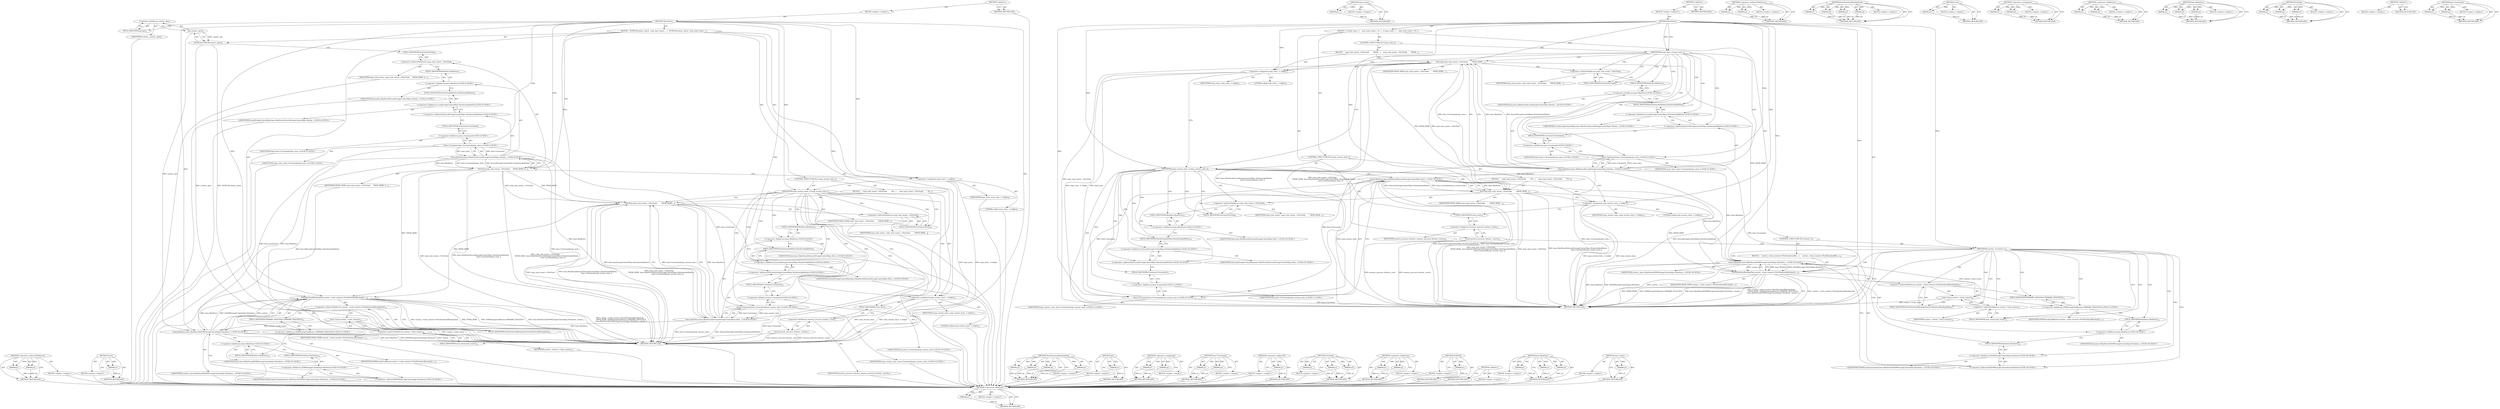 digraph "base.Unretained" {
vulnerable_122 [label=<(METHOD,&lt;operator&gt;.indirectFieldAccess)>];
vulnerable_123 [label=<(PARAM,p1)>];
vulnerable_124 [label=<(PARAM,p2)>];
vulnerable_125 [label=<(BLOCK,&lt;empty&gt;,&lt;empty&gt;)>];
vulnerable_126 [label=<(METHOD_RETURN,ANY)>];
vulnerable_147 [label=<(METHOD,reset)>];
vulnerable_148 [label=<(PARAM,p1)>];
vulnerable_149 [label=<(BLOCK,&lt;empty&gt;,&lt;empty&gt;)>];
vulnerable_150 [label=<(METHOD_RETURN,ANY)>];
vulnerable_6 [label=<(METHOD,&lt;global&gt;)<SUB>1</SUB>>];
vulnerable_7 [label=<(BLOCK,&lt;empty&gt;,&lt;empty&gt;)<SUB>1</SUB>>];
vulnerable_8 [label=<(METHOD,Shutdown)<SUB>1</SUB>>];
vulnerable_9 [label=<(BLOCK,{
  DCHECK(context_.get());
  mojo_task_runner_...,{
  DCHECK(context_.get());
  mojo_task_runner_...)<SUB>1</SUB>>];
vulnerable_10 [label=<(DCHECK,DCHECK(context_.get()))<SUB>2</SUB>>];
vulnerable_11 [label=<(get,context_.get())<SUB>2</SUB>>];
vulnerable_12 [label=<(&lt;operator&gt;.fieldAccess,context_.get)<SUB>2</SUB>>];
vulnerable_13 [label=<(IDENTIFIER,context_,context_.get())<SUB>2</SUB>>];
vulnerable_14 [label=<(FIELD_IDENTIFIER,get,get)<SUB>2</SUB>>];
vulnerable_15 [label=<(PostTask,mojo_task_runner_-&gt;PostTask(
      FROM_HERE, b...)<SUB>3</SUB>>];
vulnerable_16 [label=<(&lt;operator&gt;.indirectFieldAccess,mojo_task_runner_-&gt;PostTask)<SUB>3</SUB>>];
vulnerable_17 [label=<(IDENTIFIER,mojo_task_runner_,mojo_task_runner_-&gt;PostTask(
      FROM_HERE, b...)<SUB>3</SUB>>];
vulnerable_18 [label=<(FIELD_IDENTIFIER,PostTask,PostTask)<SUB>3</SUB>>];
vulnerable_19 [label=<(IDENTIFIER,FROM_HERE,mojo_task_runner_-&gt;PostTask(
      FROM_HERE, b...)<SUB>4</SUB>>];
vulnerable_20 [label="<(base.BindOnce,base::BindOnce(&amp;LocalStorageContextMojo::Shutdo...)<SUB>4</SUB>>"];
vulnerable_21 [label="<(&lt;operator&gt;.fieldAccess,base::BindOnce)<SUB>4</SUB>>"];
vulnerable_22 [label="<(IDENTIFIER,base,base::BindOnce(&amp;LocalStorageContextMojo::Shutdo...)<SUB>4</SUB>>"];
vulnerable_23 [label=<(FIELD_IDENTIFIER,BindOnce,BindOnce)<SUB>4</SUB>>];
vulnerable_24 [label="<(&lt;operator&gt;.addressOf,&amp;LocalStorageContextMojo::ShutdownAndDelete)<SUB>4</SUB>>"];
vulnerable_25 [label="<(&lt;operator&gt;.fieldAccess,LocalStorageContextMojo::ShutdownAndDelete)<SUB>4</SUB>>"];
vulnerable_26 [label="<(IDENTIFIER,LocalStorageContextMojo,base::BindOnce(&amp;LocalStorageContextMojo::Shutdo...)<SUB>4</SUB>>"];
vulnerable_27 [label=<(FIELD_IDENTIFIER,ShutdownAndDelete,ShutdownAndDelete)<SUB>4</SUB>>];
vulnerable_28 [label="<(base.Unretained,base::Unretained(mojo_state_))<SUB>5</SUB>>"];
vulnerable_29 [label="<(&lt;operator&gt;.fieldAccess,base::Unretained)<SUB>5</SUB>>"];
vulnerable_30 [label="<(IDENTIFIER,base,base::Unretained(mojo_state_))<SUB>5</SUB>>"];
vulnerable_31 [label=<(FIELD_IDENTIFIER,Unretained,Unretained)<SUB>5</SUB>>];
vulnerable_32 [label="<(IDENTIFIER,mojo_state_,base::Unretained(mojo_state_))<SUB>5</SUB>>"];
vulnerable_33 [label=<(&lt;operator&gt;.assignment,mojo_state_ = nullptr)<SUB>6</SUB>>];
vulnerable_34 [label=<(IDENTIFIER,mojo_state_,mojo_state_ = nullptr)<SUB>6</SUB>>];
vulnerable_35 [label=<(LITERAL,nullptr,mojo_state_ = nullptr)<SUB>6</SUB>>];
vulnerable_36 [label=<(CONTROL_STRUCTURE,IF,if (mojo_session_state_))<SUB>7</SUB>>];
vulnerable_37 [label=<(IDENTIFIER,mojo_session_state_,if (mojo_session_state_))<SUB>7</SUB>>];
vulnerable_38 [label=<(BLOCK,{
     mojo_task_runner_-&gt;PostTask(
         FR...,{
     mojo_task_runner_-&gt;PostTask(
         FR...)<SUB>7</SUB>>];
vulnerable_39 [label=<(PostTask,mojo_task_runner_-&gt;PostTask(
         FROM_HERE...)<SUB>8</SUB>>];
vulnerable_40 [label=<(&lt;operator&gt;.indirectFieldAccess,mojo_task_runner_-&gt;PostTask)<SUB>8</SUB>>];
vulnerable_41 [label=<(IDENTIFIER,mojo_task_runner_,mojo_task_runner_-&gt;PostTask(
         FROM_HERE...)<SUB>8</SUB>>];
vulnerable_42 [label=<(FIELD_IDENTIFIER,PostTask,PostTask)<SUB>8</SUB>>];
vulnerable_43 [label=<(IDENTIFIER,FROM_HERE,mojo_task_runner_-&gt;PostTask(
         FROM_HERE...)<SUB>9</SUB>>];
vulnerable_44 [label="<(base.BindOnce,base::BindOnce(&amp;SessionStorageContextMojo::Shut...)<SUB>9</SUB>>"];
vulnerable_45 [label="<(&lt;operator&gt;.fieldAccess,base::BindOnce)<SUB>9</SUB>>"];
vulnerable_46 [label="<(IDENTIFIER,base,base::BindOnce(&amp;SessionStorageContextMojo::Shut...)<SUB>9</SUB>>"];
vulnerable_47 [label=<(FIELD_IDENTIFIER,BindOnce,BindOnce)<SUB>9</SUB>>];
vulnerable_48 [label="<(&lt;operator&gt;.addressOf,&amp;SessionStorageContextMojo::ShutdownAndDelete)<SUB>9</SUB>>"];
vulnerable_49 [label="<(&lt;operator&gt;.fieldAccess,SessionStorageContextMojo::ShutdownAndDelete)<SUB>9</SUB>>"];
vulnerable_50 [label="<(IDENTIFIER,SessionStorageContextMojo,base::BindOnce(&amp;SessionStorageContextMojo::Shut...)<SUB>9</SUB>>"];
vulnerable_51 [label=<(FIELD_IDENTIFIER,ShutdownAndDelete,ShutdownAndDelete)<SUB>9</SUB>>];
vulnerable_52 [label="<(base.Unretained,base::Unretained(mojo_session_state_))<SUB>10</SUB>>"];
vulnerable_53 [label="<(&lt;operator&gt;.fieldAccess,base::Unretained)<SUB>10</SUB>>"];
vulnerable_54 [label="<(IDENTIFIER,base,base::Unretained(mojo_session_state_))<SUB>10</SUB>>"];
vulnerable_55 [label=<(FIELD_IDENTIFIER,Unretained,Unretained)<SUB>10</SUB>>];
vulnerable_56 [label="<(IDENTIFIER,mojo_session_state_,base::Unretained(mojo_session_state_))<SUB>10</SUB>>"];
vulnerable_57 [label=<(&lt;operator&gt;.assignment,mojo_session_state_ = nullptr)<SUB>11</SUB>>];
vulnerable_58 [label=<(IDENTIFIER,mojo_session_state_,mojo_session_state_ = nullptr)<SUB>11</SUB>>];
vulnerable_59 [label=<(LITERAL,nullptr,mojo_session_state_ = nullptr)<SUB>11</SUB>>];
vulnerable_60 [label=<(reset,memory_pressure_listener_.reset())<SUB>13</SUB>>];
vulnerable_61 [label=<(&lt;operator&gt;.fieldAccess,memory_pressure_listener_.reset)<SUB>13</SUB>>];
vulnerable_62 [label=<(IDENTIFIER,memory_pressure_listener_,memory_pressure_listener_.reset())<SUB>13</SUB>>];
vulnerable_63 [label=<(FIELD_IDENTIFIER,reset,reset)<SUB>13</SUB>>];
vulnerable_64 [label=<(PostShutdownBlockingTask,context_-&gt;task_runner()-&gt;PostShutdownBlockingTa...)<SUB>14</SUB>>];
vulnerable_65 [label=<(&lt;operator&gt;.indirectFieldAccess,context_-&gt;task_runner()-&gt;PostShutdownBlockingTask)<SUB>14</SUB>>];
vulnerable_66 [label=<(task_runner,context_-&gt;task_runner())<SUB>14</SUB>>];
vulnerable_67 [label=<(&lt;operator&gt;.indirectFieldAccess,context_-&gt;task_runner)<SUB>14</SUB>>];
vulnerable_68 [label=<(IDENTIFIER,context_,context_-&gt;task_runner())<SUB>14</SUB>>];
vulnerable_69 [label=<(FIELD_IDENTIFIER,task_runner,task_runner)<SUB>14</SUB>>];
vulnerable_70 [label=<(FIELD_IDENTIFIER,PostShutdownBlockingTask,PostShutdownBlockingTask)<SUB>14</SUB>>];
vulnerable_71 [label=<(IDENTIFIER,FROM_HERE,context_-&gt;task_runner()-&gt;PostShutdownBlockingTa...)<SUB>15</SUB>>];
vulnerable_72 [label="<(&lt;operator&gt;.fieldAccess,DOMStorageTaskRunner::PRIMARY_SEQUENCE)<SUB>15</SUB>>"];
vulnerable_73 [label=<(IDENTIFIER,DOMStorageTaskRunner,context_-&gt;task_runner()-&gt;PostShutdownBlockingTa...)<SUB>15</SUB>>];
vulnerable_74 [label=<(FIELD_IDENTIFIER,PRIMARY_SEQUENCE,PRIMARY_SEQUENCE)<SUB>15</SUB>>];
vulnerable_75 [label="<(base.BindOnce,base::BindOnce(&amp;DOMStorageContextImpl::Shutdown...)<SUB>16</SUB>>"];
vulnerable_76 [label="<(&lt;operator&gt;.fieldAccess,base::BindOnce)<SUB>16</SUB>>"];
vulnerable_77 [label="<(IDENTIFIER,base,base::BindOnce(&amp;DOMStorageContextImpl::Shutdown...)<SUB>16</SUB>>"];
vulnerable_78 [label=<(FIELD_IDENTIFIER,BindOnce,BindOnce)<SUB>16</SUB>>];
vulnerable_79 [label="<(&lt;operator&gt;.addressOf,&amp;DOMStorageContextImpl::Shutdown)<SUB>16</SUB>>"];
vulnerable_80 [label="<(&lt;operator&gt;.fieldAccess,DOMStorageContextImpl::Shutdown)<SUB>16</SUB>>"];
vulnerable_81 [label="<(IDENTIFIER,DOMStorageContextImpl,base::BindOnce(&amp;DOMStorageContextImpl::Shutdown...)<SUB>16</SUB>>"];
vulnerable_82 [label=<(FIELD_IDENTIFIER,Shutdown,Shutdown)<SUB>16</SUB>>];
vulnerable_83 [label="<(IDENTIFIER,context_,base::BindOnce(&amp;DOMStorageContextImpl::Shutdown...)<SUB>16</SUB>>"];
vulnerable_84 [label=<(METHOD_RETURN,void)<SUB>1</SUB>>];
vulnerable_86 [label=<(METHOD_RETURN,ANY)<SUB>1</SUB>>];
vulnerable_151 [label=<(METHOD,PostShutdownBlockingTask)>];
vulnerable_152 [label=<(PARAM,p1)>];
vulnerable_153 [label=<(PARAM,p2)>];
vulnerable_154 [label=<(PARAM,p3)>];
vulnerable_155 [label=<(PARAM,p4)>];
vulnerable_156 [label=<(BLOCK,&lt;empty&gt;,&lt;empty&gt;)>];
vulnerable_157 [label=<(METHOD_RETURN,ANY)>];
vulnerable_107 [label=<(METHOD,get)>];
vulnerable_108 [label=<(PARAM,p1)>];
vulnerable_109 [label=<(BLOCK,&lt;empty&gt;,&lt;empty&gt;)>];
vulnerable_110 [label=<(METHOD_RETURN,ANY)>];
vulnerable_142 [label=<(METHOD,&lt;operator&gt;.assignment)>];
vulnerable_143 [label=<(PARAM,p1)>];
vulnerable_144 [label=<(PARAM,p2)>];
vulnerable_145 [label=<(BLOCK,&lt;empty&gt;,&lt;empty&gt;)>];
vulnerable_146 [label=<(METHOD_RETURN,ANY)>];
vulnerable_137 [label=<(METHOD,base.Unretained)>];
vulnerable_138 [label=<(PARAM,p1)>];
vulnerable_139 [label=<(PARAM,p2)>];
vulnerable_140 [label=<(BLOCK,&lt;empty&gt;,&lt;empty&gt;)>];
vulnerable_141 [label=<(METHOD_RETURN,ANY)>];
vulnerable_133 [label=<(METHOD,&lt;operator&gt;.addressOf)>];
vulnerable_134 [label=<(PARAM,p1)>];
vulnerable_135 [label=<(BLOCK,&lt;empty&gt;,&lt;empty&gt;)>];
vulnerable_136 [label=<(METHOD_RETURN,ANY)>];
vulnerable_116 [label=<(METHOD,PostTask)>];
vulnerable_117 [label=<(PARAM,p1)>];
vulnerable_118 [label=<(PARAM,p2)>];
vulnerable_119 [label=<(PARAM,p3)>];
vulnerable_120 [label=<(BLOCK,&lt;empty&gt;,&lt;empty&gt;)>];
vulnerable_121 [label=<(METHOD_RETURN,ANY)>];
vulnerable_111 [label=<(METHOD,&lt;operator&gt;.fieldAccess)>];
vulnerable_112 [label=<(PARAM,p1)>];
vulnerable_113 [label=<(PARAM,p2)>];
vulnerable_114 [label=<(BLOCK,&lt;empty&gt;,&lt;empty&gt;)>];
vulnerable_115 [label=<(METHOD_RETURN,ANY)>];
vulnerable_103 [label=<(METHOD,DCHECK)>];
vulnerable_104 [label=<(PARAM,p1)>];
vulnerable_105 [label=<(BLOCK,&lt;empty&gt;,&lt;empty&gt;)>];
vulnerable_106 [label=<(METHOD_RETURN,ANY)>];
vulnerable_97 [label=<(METHOD,&lt;global&gt;)<SUB>1</SUB>>];
vulnerable_98 [label=<(BLOCK,&lt;empty&gt;,&lt;empty&gt;)>];
vulnerable_99 [label=<(METHOD_RETURN,ANY)>];
vulnerable_127 [label=<(METHOD,base.BindOnce)>];
vulnerable_128 [label=<(PARAM,p1)>];
vulnerable_129 [label=<(PARAM,p2)>];
vulnerable_130 [label=<(PARAM,p3)>];
vulnerable_131 [label=<(BLOCK,&lt;empty&gt;,&lt;empty&gt;)>];
vulnerable_132 [label=<(METHOD_RETURN,ANY)>];
vulnerable_158 [label=<(METHOD,task_runner)>];
vulnerable_159 [label=<(PARAM,p1)>];
vulnerable_160 [label=<(BLOCK,&lt;empty&gt;,&lt;empty&gt;)>];
vulnerable_161 [label=<(METHOD_RETURN,ANY)>];
fixed_126 [label=<(METHOD,&lt;operator&gt;.addressOf)>];
fixed_127 [label=<(PARAM,p1)>];
fixed_128 [label=<(BLOCK,&lt;empty&gt;,&lt;empty&gt;)>];
fixed_129 [label=<(METHOD_RETURN,ANY)>];
fixed_151 [label=<(METHOD,task_runner)>];
fixed_152 [label=<(PARAM,p1)>];
fixed_153 [label=<(BLOCK,&lt;empty&gt;,&lt;empty&gt;)>];
fixed_154 [label=<(METHOD_RETURN,ANY)>];
fixed_6 [label=<(METHOD,&lt;global&gt;)<SUB>1</SUB>>];
fixed_7 [label=<(BLOCK,&lt;empty&gt;,&lt;empty&gt;)<SUB>1</SUB>>];
fixed_8 [label=<(METHOD,Shutdown)<SUB>1</SUB>>];
fixed_9 [label=<(BLOCK,{
  if (mojo_state_) {
    mojo_task_runner_-&gt;P...,{
  if (mojo_state_) {
    mojo_task_runner_-&gt;P...)<SUB>1</SUB>>];
fixed_10 [label=<(CONTROL_STRUCTURE,IF,if (mojo_state_))<SUB>2</SUB>>];
fixed_11 [label=<(IDENTIFIER,mojo_state_,if (mojo_state_))<SUB>2</SUB>>];
fixed_12 [label=<(BLOCK,{
    mojo_task_runner_-&gt;PostTask(
        FROM...,{
    mojo_task_runner_-&gt;PostTask(
        FROM...)<SUB>2</SUB>>];
fixed_13 [label=<(PostTask,mojo_task_runner_-&gt;PostTask(
        FROM_HERE,...)<SUB>3</SUB>>];
fixed_14 [label=<(&lt;operator&gt;.indirectFieldAccess,mojo_task_runner_-&gt;PostTask)<SUB>3</SUB>>];
fixed_15 [label=<(IDENTIFIER,mojo_task_runner_,mojo_task_runner_-&gt;PostTask(
        FROM_HERE,...)<SUB>3</SUB>>];
fixed_16 [label=<(FIELD_IDENTIFIER,PostTask,PostTask)<SUB>3</SUB>>];
fixed_17 [label=<(IDENTIFIER,FROM_HERE,mojo_task_runner_-&gt;PostTask(
        FROM_HERE,...)<SUB>4</SUB>>];
fixed_18 [label="<(base.BindOnce,base::BindOnce(&amp;LocalStorageContextMojo::Shutdo...)<SUB>4</SUB>>"];
fixed_19 [label="<(&lt;operator&gt;.fieldAccess,base::BindOnce)<SUB>4</SUB>>"];
fixed_20 [label="<(IDENTIFIER,base,base::BindOnce(&amp;LocalStorageContextMojo::Shutdo...)<SUB>4</SUB>>"];
fixed_21 [label=<(FIELD_IDENTIFIER,BindOnce,BindOnce)<SUB>4</SUB>>];
fixed_22 [label="<(&lt;operator&gt;.addressOf,&amp;LocalStorageContextMojo::ShutdownAndDelete)<SUB>4</SUB>>"];
fixed_23 [label="<(&lt;operator&gt;.fieldAccess,LocalStorageContextMojo::ShutdownAndDelete)<SUB>4</SUB>>"];
fixed_24 [label="<(IDENTIFIER,LocalStorageContextMojo,base::BindOnce(&amp;LocalStorageContextMojo::Shutdo...)<SUB>4</SUB>>"];
fixed_25 [label=<(FIELD_IDENTIFIER,ShutdownAndDelete,ShutdownAndDelete)<SUB>4</SUB>>];
fixed_26 [label="<(base.Unretained,base::Unretained(mojo_state_))<SUB>5</SUB>>"];
fixed_27 [label="<(&lt;operator&gt;.fieldAccess,base::Unretained)<SUB>5</SUB>>"];
fixed_28 [label="<(IDENTIFIER,base,base::Unretained(mojo_state_))<SUB>5</SUB>>"];
fixed_29 [label=<(FIELD_IDENTIFIER,Unretained,Unretained)<SUB>5</SUB>>];
fixed_30 [label="<(IDENTIFIER,mojo_state_,base::Unretained(mojo_state_))<SUB>5</SUB>>"];
fixed_31 [label=<(&lt;operator&gt;.assignment,mojo_state_ = nullptr)<SUB>6</SUB>>];
fixed_32 [label=<(IDENTIFIER,mojo_state_,mojo_state_ = nullptr)<SUB>6</SUB>>];
fixed_33 [label=<(LITERAL,nullptr,mojo_state_ = nullptr)<SUB>6</SUB>>];
fixed_34 [label=<(CONTROL_STRUCTURE,IF,if (mojo_session_state_))<SUB>8</SUB>>];
fixed_35 [label=<(IDENTIFIER,mojo_session_state_,if (mojo_session_state_))<SUB>8</SUB>>];
fixed_36 [label=<(BLOCK,{
     mojo_task_runner_-&gt;PostTask(
         FR...,{
     mojo_task_runner_-&gt;PostTask(
         FR...)<SUB>8</SUB>>];
fixed_37 [label=<(PostTask,mojo_task_runner_-&gt;PostTask(
         FROM_HERE...)<SUB>9</SUB>>];
fixed_38 [label=<(&lt;operator&gt;.indirectFieldAccess,mojo_task_runner_-&gt;PostTask)<SUB>9</SUB>>];
fixed_39 [label=<(IDENTIFIER,mojo_task_runner_,mojo_task_runner_-&gt;PostTask(
         FROM_HERE...)<SUB>9</SUB>>];
fixed_40 [label=<(FIELD_IDENTIFIER,PostTask,PostTask)<SUB>9</SUB>>];
fixed_41 [label=<(IDENTIFIER,FROM_HERE,mojo_task_runner_-&gt;PostTask(
         FROM_HERE...)<SUB>10</SUB>>];
fixed_42 [label="<(base.BindOnce,base::BindOnce(&amp;SessionStorageContextMojo::Shut...)<SUB>10</SUB>>"];
fixed_43 [label="<(&lt;operator&gt;.fieldAccess,base::BindOnce)<SUB>10</SUB>>"];
fixed_44 [label="<(IDENTIFIER,base,base::BindOnce(&amp;SessionStorageContextMojo::Shut...)<SUB>10</SUB>>"];
fixed_45 [label=<(FIELD_IDENTIFIER,BindOnce,BindOnce)<SUB>10</SUB>>];
fixed_46 [label="<(&lt;operator&gt;.addressOf,&amp;SessionStorageContextMojo::ShutdownAndDelete)<SUB>10</SUB>>"];
fixed_47 [label="<(&lt;operator&gt;.fieldAccess,SessionStorageContextMojo::ShutdownAndDelete)<SUB>10</SUB>>"];
fixed_48 [label="<(IDENTIFIER,SessionStorageContextMojo,base::BindOnce(&amp;SessionStorageContextMojo::Shut...)<SUB>10</SUB>>"];
fixed_49 [label=<(FIELD_IDENTIFIER,ShutdownAndDelete,ShutdownAndDelete)<SUB>10</SUB>>];
fixed_50 [label="<(base.Unretained,base::Unretained(mojo_session_state_))<SUB>11</SUB>>"];
fixed_51 [label="<(&lt;operator&gt;.fieldAccess,base::Unretained)<SUB>11</SUB>>"];
fixed_52 [label="<(IDENTIFIER,base,base::Unretained(mojo_session_state_))<SUB>11</SUB>>"];
fixed_53 [label=<(FIELD_IDENTIFIER,Unretained,Unretained)<SUB>11</SUB>>];
fixed_54 [label="<(IDENTIFIER,mojo_session_state_,base::Unretained(mojo_session_state_))<SUB>11</SUB>>"];
fixed_55 [label=<(&lt;operator&gt;.assignment,mojo_session_state_ = nullptr)<SUB>12</SUB>>];
fixed_56 [label=<(IDENTIFIER,mojo_session_state_,mojo_session_state_ = nullptr)<SUB>12</SUB>>];
fixed_57 [label=<(LITERAL,nullptr,mojo_session_state_ = nullptr)<SUB>12</SUB>>];
fixed_58 [label=<(reset,memory_pressure_listener_.reset())<SUB>14</SUB>>];
fixed_59 [label=<(&lt;operator&gt;.fieldAccess,memory_pressure_listener_.reset)<SUB>14</SUB>>];
fixed_60 [label=<(IDENTIFIER,memory_pressure_listener_,memory_pressure_listener_.reset())<SUB>14</SUB>>];
fixed_61 [label=<(FIELD_IDENTIFIER,reset,reset)<SUB>14</SUB>>];
fixed_62 [label=<(CONTROL_STRUCTURE,IF,if (context_))<SUB>15</SUB>>];
fixed_63 [label=<(IDENTIFIER,context_,if (context_))<SUB>15</SUB>>];
fixed_64 [label=<(BLOCK,{
    context_-&gt;task_runner()-&gt;PostShutdownBloc...,{
    context_-&gt;task_runner()-&gt;PostShutdownBloc...)<SUB>15</SUB>>];
fixed_65 [label=<(PostShutdownBlockingTask,context_-&gt;task_runner()-&gt;PostShutdownBlockingTa...)<SUB>16</SUB>>];
fixed_66 [label=<(&lt;operator&gt;.indirectFieldAccess,context_-&gt;task_runner()-&gt;PostShutdownBlockingTask)<SUB>16</SUB>>];
fixed_67 [label=<(task_runner,context_-&gt;task_runner())<SUB>16</SUB>>];
fixed_68 [label=<(&lt;operator&gt;.indirectFieldAccess,context_-&gt;task_runner)<SUB>16</SUB>>];
fixed_69 [label=<(IDENTIFIER,context_,context_-&gt;task_runner())<SUB>16</SUB>>];
fixed_70 [label=<(FIELD_IDENTIFIER,task_runner,task_runner)<SUB>16</SUB>>];
fixed_71 [label=<(FIELD_IDENTIFIER,PostShutdownBlockingTask,PostShutdownBlockingTask)<SUB>16</SUB>>];
fixed_72 [label=<(IDENTIFIER,FROM_HERE,context_-&gt;task_runner()-&gt;PostShutdownBlockingTa...)<SUB>17</SUB>>];
fixed_73 [label="<(&lt;operator&gt;.fieldAccess,DOMStorageTaskRunner::PRIMARY_SEQUENCE)<SUB>17</SUB>>"];
fixed_74 [label=<(IDENTIFIER,DOMStorageTaskRunner,context_-&gt;task_runner()-&gt;PostShutdownBlockingTa...)<SUB>17</SUB>>];
fixed_75 [label=<(FIELD_IDENTIFIER,PRIMARY_SEQUENCE,PRIMARY_SEQUENCE)<SUB>17</SUB>>];
fixed_76 [label="<(base.BindOnce,base::BindOnce(&amp;DOMStorageContextImpl::Shutdown...)<SUB>18</SUB>>"];
fixed_77 [label="<(&lt;operator&gt;.fieldAccess,base::BindOnce)<SUB>18</SUB>>"];
fixed_78 [label="<(IDENTIFIER,base,base::BindOnce(&amp;DOMStorageContextImpl::Shutdown...)<SUB>18</SUB>>"];
fixed_79 [label=<(FIELD_IDENTIFIER,BindOnce,BindOnce)<SUB>18</SUB>>];
fixed_80 [label="<(&lt;operator&gt;.addressOf,&amp;DOMStorageContextImpl::Shutdown)<SUB>18</SUB>>"];
fixed_81 [label="<(&lt;operator&gt;.fieldAccess,DOMStorageContextImpl::Shutdown)<SUB>18</SUB>>"];
fixed_82 [label="<(IDENTIFIER,DOMStorageContextImpl,base::BindOnce(&amp;DOMStorageContextImpl::Shutdown...)<SUB>18</SUB>>"];
fixed_83 [label=<(FIELD_IDENTIFIER,Shutdown,Shutdown)<SUB>18</SUB>>];
fixed_84 [label="<(IDENTIFIER,context_,base::BindOnce(&amp;DOMStorageContextImpl::Shutdown...)<SUB>18</SUB>>"];
fixed_85 [label=<(METHOD_RETURN,void)<SUB>1</SUB>>];
fixed_87 [label=<(METHOD_RETURN,ANY)<SUB>1</SUB>>];
fixed_110 [label=<(METHOD,&lt;operator&gt;.indirectFieldAccess)>];
fixed_111 [label=<(PARAM,p1)>];
fixed_112 [label=<(PARAM,p2)>];
fixed_113 [label=<(BLOCK,&lt;empty&gt;,&lt;empty&gt;)>];
fixed_114 [label=<(METHOD_RETURN,ANY)>];
fixed_144 [label=<(METHOD,PostShutdownBlockingTask)>];
fixed_145 [label=<(PARAM,p1)>];
fixed_146 [label=<(PARAM,p2)>];
fixed_147 [label=<(PARAM,p3)>];
fixed_148 [label=<(PARAM,p4)>];
fixed_149 [label=<(BLOCK,&lt;empty&gt;,&lt;empty&gt;)>];
fixed_150 [label=<(METHOD_RETURN,ANY)>];
fixed_140 [label=<(METHOD,reset)>];
fixed_141 [label=<(PARAM,p1)>];
fixed_142 [label=<(BLOCK,&lt;empty&gt;,&lt;empty&gt;)>];
fixed_143 [label=<(METHOD_RETURN,ANY)>];
fixed_135 [label=<(METHOD,&lt;operator&gt;.assignment)>];
fixed_136 [label=<(PARAM,p1)>];
fixed_137 [label=<(PARAM,p2)>];
fixed_138 [label=<(BLOCK,&lt;empty&gt;,&lt;empty&gt;)>];
fixed_139 [label=<(METHOD_RETURN,ANY)>];
fixed_121 [label=<(METHOD,&lt;operator&gt;.fieldAccess)>];
fixed_122 [label=<(PARAM,p1)>];
fixed_123 [label=<(PARAM,p2)>];
fixed_124 [label=<(BLOCK,&lt;empty&gt;,&lt;empty&gt;)>];
fixed_125 [label=<(METHOD_RETURN,ANY)>];
fixed_115 [label=<(METHOD,base.BindOnce)>];
fixed_116 [label=<(PARAM,p1)>];
fixed_117 [label=<(PARAM,p2)>];
fixed_118 [label=<(PARAM,p3)>];
fixed_119 [label=<(BLOCK,&lt;empty&gt;,&lt;empty&gt;)>];
fixed_120 [label=<(METHOD_RETURN,ANY)>];
fixed_104 [label=<(METHOD,PostTask)>];
fixed_105 [label=<(PARAM,p1)>];
fixed_106 [label=<(PARAM,p2)>];
fixed_107 [label=<(PARAM,p3)>];
fixed_108 [label=<(BLOCK,&lt;empty&gt;,&lt;empty&gt;)>];
fixed_109 [label=<(METHOD_RETURN,ANY)>];
fixed_98 [label=<(METHOD,&lt;global&gt;)<SUB>1</SUB>>];
fixed_99 [label=<(BLOCK,&lt;empty&gt;,&lt;empty&gt;)>];
fixed_100 [label=<(METHOD_RETURN,ANY)>];
fixed_130 [label=<(METHOD,base.Unretained)>];
fixed_131 [label=<(PARAM,p1)>];
fixed_132 [label=<(PARAM,p2)>];
fixed_133 [label=<(BLOCK,&lt;empty&gt;,&lt;empty&gt;)>];
fixed_134 [label=<(METHOD_RETURN,ANY)>];
vulnerable_122 -> vulnerable_123  [key=0, label="AST: "];
vulnerable_122 -> vulnerable_123  [key=1, label="DDG: "];
vulnerable_122 -> vulnerable_125  [key=0, label="AST: "];
vulnerable_122 -> vulnerable_124  [key=0, label="AST: "];
vulnerable_122 -> vulnerable_124  [key=1, label="DDG: "];
vulnerable_122 -> vulnerable_126  [key=0, label="AST: "];
vulnerable_122 -> vulnerable_126  [key=1, label="CFG: "];
vulnerable_123 -> vulnerable_126  [key=0, label="DDG: p1"];
vulnerable_124 -> vulnerable_126  [key=0, label="DDG: p2"];
vulnerable_125 -> fixed_126  [key=0];
vulnerable_126 -> fixed_126  [key=0];
vulnerable_147 -> vulnerable_148  [key=0, label="AST: "];
vulnerable_147 -> vulnerable_148  [key=1, label="DDG: "];
vulnerable_147 -> vulnerable_149  [key=0, label="AST: "];
vulnerable_147 -> vulnerable_150  [key=0, label="AST: "];
vulnerable_147 -> vulnerable_150  [key=1, label="CFG: "];
vulnerable_148 -> vulnerable_150  [key=0, label="DDG: p1"];
vulnerable_149 -> fixed_126  [key=0];
vulnerable_150 -> fixed_126  [key=0];
vulnerable_6 -> vulnerable_7  [key=0, label="AST: "];
vulnerable_6 -> vulnerable_86  [key=0, label="AST: "];
vulnerable_6 -> vulnerable_86  [key=1, label="CFG: "];
vulnerable_7 -> vulnerable_8  [key=0, label="AST: "];
vulnerable_8 -> vulnerable_9  [key=0, label="AST: "];
vulnerable_8 -> vulnerable_84  [key=0, label="AST: "];
vulnerable_8 -> vulnerable_14  [key=0, label="CFG: "];
vulnerable_8 -> vulnerable_33  [key=0, label="DDG: "];
vulnerable_8 -> vulnerable_15  [key=0, label="DDG: "];
vulnerable_8 -> vulnerable_37  [key=0, label="DDG: "];
vulnerable_8 -> vulnerable_64  [key=0, label="DDG: "];
vulnerable_8 -> vulnerable_57  [key=0, label="DDG: "];
vulnerable_8 -> vulnerable_75  [key=0, label="DDG: "];
vulnerable_8 -> vulnerable_28  [key=0, label="DDG: "];
vulnerable_8 -> vulnerable_39  [key=0, label="DDG: "];
vulnerable_8 -> vulnerable_52  [key=0, label="DDG: "];
vulnerable_9 -> vulnerable_10  [key=0, label="AST: "];
vulnerable_9 -> vulnerable_15  [key=0, label="AST: "];
vulnerable_9 -> vulnerable_33  [key=0, label="AST: "];
vulnerable_9 -> vulnerable_36  [key=0, label="AST: "];
vulnerable_9 -> vulnerable_60  [key=0, label="AST: "];
vulnerable_9 -> vulnerable_64  [key=0, label="AST: "];
vulnerable_10 -> vulnerable_11  [key=0, label="AST: "];
vulnerable_10 -> vulnerable_18  [key=0, label="CFG: "];
vulnerable_10 -> vulnerable_84  [key=0, label="DDG: context_.get()"];
vulnerable_10 -> vulnerable_84  [key=1, label="DDG: DCHECK(context_.get())"];
vulnerable_11 -> vulnerable_12  [key=0, label="AST: "];
vulnerable_11 -> vulnerable_10  [key=0, label="CFG: "];
vulnerable_11 -> vulnerable_10  [key=1, label="DDG: context_.get"];
vulnerable_11 -> vulnerable_75  [key=0, label="DDG: context_.get"];
vulnerable_12 -> vulnerable_13  [key=0, label="AST: "];
vulnerable_12 -> vulnerable_14  [key=0, label="AST: "];
vulnerable_12 -> vulnerable_11  [key=0, label="CFG: "];
vulnerable_13 -> fixed_126  [key=0];
vulnerable_14 -> vulnerable_12  [key=0, label="CFG: "];
vulnerable_15 -> vulnerable_16  [key=0, label="AST: "];
vulnerable_15 -> vulnerable_19  [key=0, label="AST: "];
vulnerable_15 -> vulnerable_20  [key=0, label="AST: "];
vulnerable_15 -> vulnerable_33  [key=0, label="CFG: "];
vulnerable_15 -> vulnerable_84  [key=0, label="DDG: mojo_task_runner_-&gt;PostTask"];
vulnerable_15 -> vulnerable_84  [key=1, label="DDG: base::BindOnce(&amp;LocalStorageContextMojo::ShutdownAndDelete,
                                base::Unretained(mojo_state_))"];
vulnerable_15 -> vulnerable_84  [key=2, label="DDG: mojo_task_runner_-&gt;PostTask(
      FROM_HERE, base::BindOnce(&amp;LocalStorageContextMojo::ShutdownAndDelete,
                                base::Unretained(mojo_state_)))"];
vulnerable_15 -> vulnerable_64  [key=0, label="DDG: FROM_HERE"];
vulnerable_15 -> vulnerable_39  [key=0, label="DDG: mojo_task_runner_-&gt;PostTask"];
vulnerable_15 -> vulnerable_39  [key=1, label="DDG: FROM_HERE"];
vulnerable_16 -> vulnerable_17  [key=0, label="AST: "];
vulnerable_16 -> vulnerable_18  [key=0, label="AST: "];
vulnerable_16 -> vulnerable_23  [key=0, label="CFG: "];
vulnerable_17 -> fixed_126  [key=0];
vulnerable_18 -> vulnerable_16  [key=0, label="CFG: "];
vulnerable_19 -> fixed_126  [key=0];
vulnerable_20 -> vulnerable_21  [key=0, label="AST: "];
vulnerable_20 -> vulnerable_24  [key=0, label="AST: "];
vulnerable_20 -> vulnerable_28  [key=0, label="AST: "];
vulnerable_20 -> vulnerable_15  [key=0, label="CFG: "];
vulnerable_20 -> vulnerable_15  [key=1, label="DDG: base::BindOnce"];
vulnerable_20 -> vulnerable_15  [key=2, label="DDG: &amp;LocalStorageContextMojo::ShutdownAndDelete"];
vulnerable_20 -> vulnerable_15  [key=3, label="DDG: base::Unretained(mojo_state_)"];
vulnerable_20 -> vulnerable_84  [key=0, label="DDG: &amp;LocalStorageContextMojo::ShutdownAndDelete"];
vulnerable_20 -> vulnerable_84  [key=1, label="DDG: base::Unretained(mojo_state_)"];
vulnerable_20 -> vulnerable_75  [key=0, label="DDG: base::BindOnce"];
vulnerable_20 -> vulnerable_44  [key=0, label="DDG: base::BindOnce"];
vulnerable_21 -> vulnerable_22  [key=0, label="AST: "];
vulnerable_21 -> vulnerable_23  [key=0, label="AST: "];
vulnerable_21 -> vulnerable_27  [key=0, label="CFG: "];
vulnerable_22 -> fixed_126  [key=0];
vulnerable_23 -> vulnerable_21  [key=0, label="CFG: "];
vulnerable_24 -> vulnerable_25  [key=0, label="AST: "];
vulnerable_24 -> vulnerable_31  [key=0, label="CFG: "];
vulnerable_25 -> vulnerable_26  [key=0, label="AST: "];
vulnerable_25 -> vulnerable_27  [key=0, label="AST: "];
vulnerable_25 -> vulnerable_24  [key=0, label="CFG: "];
vulnerable_26 -> fixed_126  [key=0];
vulnerable_27 -> vulnerable_25  [key=0, label="CFG: "];
vulnerable_28 -> vulnerable_29  [key=0, label="AST: "];
vulnerable_28 -> vulnerable_32  [key=0, label="AST: "];
vulnerable_28 -> vulnerable_20  [key=0, label="CFG: "];
vulnerable_28 -> vulnerable_20  [key=1, label="DDG: base::Unretained"];
vulnerable_28 -> vulnerable_20  [key=2, label="DDG: mojo_state_"];
vulnerable_28 -> vulnerable_84  [key=0, label="DDG: base::Unretained"];
vulnerable_28 -> vulnerable_52  [key=0, label="DDG: base::Unretained"];
vulnerable_29 -> vulnerable_30  [key=0, label="AST: "];
vulnerable_29 -> vulnerable_31  [key=0, label="AST: "];
vulnerable_29 -> vulnerable_28  [key=0, label="CFG: "];
vulnerable_30 -> fixed_126  [key=0];
vulnerable_31 -> vulnerable_29  [key=0, label="CFG: "];
vulnerable_32 -> fixed_126  [key=0];
vulnerable_33 -> vulnerable_34  [key=0, label="AST: "];
vulnerable_33 -> vulnerable_35  [key=0, label="AST: "];
vulnerable_33 -> vulnerable_37  [key=0, label="CFG: "];
vulnerable_33 -> vulnerable_84  [key=0, label="DDG: mojo_state_"];
vulnerable_33 -> vulnerable_84  [key=1, label="DDG: mojo_state_ = nullptr"];
vulnerable_34 -> fixed_126  [key=0];
vulnerable_35 -> fixed_126  [key=0];
vulnerable_36 -> vulnerable_37  [key=0, label="AST: "];
vulnerable_36 -> vulnerable_38  [key=0, label="AST: "];
vulnerable_37 -> vulnerable_42  [key=0, label="CFG: "];
vulnerable_37 -> vulnerable_42  [key=1, label="CDG: "];
vulnerable_37 -> vulnerable_63  [key=0, label="CFG: "];
vulnerable_37 -> vulnerable_40  [key=0, label="CDG: "];
vulnerable_37 -> vulnerable_47  [key=0, label="CDG: "];
vulnerable_37 -> vulnerable_48  [key=0, label="CDG: "];
vulnerable_37 -> vulnerable_49  [key=0, label="CDG: "];
vulnerable_37 -> vulnerable_51  [key=0, label="CDG: "];
vulnerable_37 -> vulnerable_57  [key=0, label="CDG: "];
vulnerable_37 -> vulnerable_44  [key=0, label="CDG: "];
vulnerable_37 -> vulnerable_52  [key=0, label="CDG: "];
vulnerable_37 -> vulnerable_55  [key=0, label="CDG: "];
vulnerable_37 -> vulnerable_53  [key=0, label="CDG: "];
vulnerable_37 -> vulnerable_45  [key=0, label="CDG: "];
vulnerable_37 -> vulnerable_39  [key=0, label="CDG: "];
vulnerable_38 -> vulnerable_39  [key=0, label="AST: "];
vulnerable_38 -> vulnerable_57  [key=0, label="AST: "];
vulnerable_39 -> vulnerable_40  [key=0, label="AST: "];
vulnerable_39 -> vulnerable_43  [key=0, label="AST: "];
vulnerable_39 -> vulnerable_44  [key=0, label="AST: "];
vulnerable_39 -> vulnerable_57  [key=0, label="CFG: "];
vulnerable_39 -> vulnerable_84  [key=0, label="DDG: mojo_task_runner_-&gt;PostTask"];
vulnerable_39 -> vulnerable_84  [key=1, label="DDG: base::BindOnce(&amp;SessionStorageContextMojo::ShutdownAndDelete,
                                   base::Unretained(mojo_session_state_))"];
vulnerable_39 -> vulnerable_84  [key=2, label="DDG: mojo_task_runner_-&gt;PostTask(
         FROM_HERE, base::BindOnce(&amp;SessionStorageContextMojo::ShutdownAndDelete,
                                   base::Unretained(mojo_session_state_)))"];
vulnerable_39 -> vulnerable_64  [key=0, label="DDG: FROM_HERE"];
vulnerable_40 -> vulnerable_41  [key=0, label="AST: "];
vulnerable_40 -> vulnerable_42  [key=0, label="AST: "];
vulnerable_40 -> vulnerable_47  [key=0, label="CFG: "];
vulnerable_41 -> fixed_126  [key=0];
vulnerable_42 -> vulnerable_40  [key=0, label="CFG: "];
vulnerable_43 -> fixed_126  [key=0];
vulnerable_44 -> vulnerable_45  [key=0, label="AST: "];
vulnerable_44 -> vulnerable_48  [key=0, label="AST: "];
vulnerable_44 -> vulnerable_52  [key=0, label="AST: "];
vulnerable_44 -> vulnerable_39  [key=0, label="CFG: "];
vulnerable_44 -> vulnerable_39  [key=1, label="DDG: base::BindOnce"];
vulnerable_44 -> vulnerable_39  [key=2, label="DDG: &amp;SessionStorageContextMojo::ShutdownAndDelete"];
vulnerable_44 -> vulnerable_39  [key=3, label="DDG: base::Unretained(mojo_session_state_)"];
vulnerable_44 -> vulnerable_84  [key=0, label="DDG: &amp;SessionStorageContextMojo::ShutdownAndDelete"];
vulnerable_44 -> vulnerable_84  [key=1, label="DDG: base::Unretained(mojo_session_state_)"];
vulnerable_44 -> vulnerable_75  [key=0, label="DDG: base::BindOnce"];
vulnerable_45 -> vulnerable_46  [key=0, label="AST: "];
vulnerable_45 -> vulnerable_47  [key=0, label="AST: "];
vulnerable_45 -> vulnerable_51  [key=0, label="CFG: "];
vulnerable_46 -> fixed_126  [key=0];
vulnerable_47 -> vulnerable_45  [key=0, label="CFG: "];
vulnerable_48 -> vulnerable_49  [key=0, label="AST: "];
vulnerable_48 -> vulnerable_55  [key=0, label="CFG: "];
vulnerable_49 -> vulnerable_50  [key=0, label="AST: "];
vulnerable_49 -> vulnerable_51  [key=0, label="AST: "];
vulnerable_49 -> vulnerable_48  [key=0, label="CFG: "];
vulnerable_50 -> fixed_126  [key=0];
vulnerable_51 -> vulnerable_49  [key=0, label="CFG: "];
vulnerable_52 -> vulnerable_53  [key=0, label="AST: "];
vulnerable_52 -> vulnerable_56  [key=0, label="AST: "];
vulnerable_52 -> vulnerable_44  [key=0, label="CFG: "];
vulnerable_52 -> vulnerable_44  [key=1, label="DDG: base::Unretained"];
vulnerable_52 -> vulnerable_44  [key=2, label="DDG: mojo_session_state_"];
vulnerable_52 -> vulnerable_84  [key=0, label="DDG: base::Unretained"];
vulnerable_53 -> vulnerable_54  [key=0, label="AST: "];
vulnerable_53 -> vulnerable_55  [key=0, label="AST: "];
vulnerable_53 -> vulnerable_52  [key=0, label="CFG: "];
vulnerable_54 -> fixed_126  [key=0];
vulnerable_55 -> vulnerable_53  [key=0, label="CFG: "];
vulnerable_56 -> fixed_126  [key=0];
vulnerable_57 -> vulnerable_58  [key=0, label="AST: "];
vulnerable_57 -> vulnerable_59  [key=0, label="AST: "];
vulnerable_57 -> vulnerable_63  [key=0, label="CFG: "];
vulnerable_57 -> vulnerable_84  [key=0, label="DDG: mojo_session_state_"];
vulnerable_57 -> vulnerable_84  [key=1, label="DDG: mojo_session_state_ = nullptr"];
vulnerable_58 -> fixed_126  [key=0];
vulnerable_59 -> fixed_126  [key=0];
vulnerable_60 -> vulnerable_61  [key=0, label="AST: "];
vulnerable_60 -> vulnerable_69  [key=0, label="CFG: "];
vulnerable_60 -> vulnerable_84  [key=0, label="DDG: memory_pressure_listener_.reset"];
vulnerable_60 -> vulnerable_84  [key=1, label="DDG: memory_pressure_listener_.reset()"];
vulnerable_61 -> vulnerable_62  [key=0, label="AST: "];
vulnerable_61 -> vulnerable_63  [key=0, label="AST: "];
vulnerable_61 -> vulnerable_60  [key=0, label="CFG: "];
vulnerable_62 -> fixed_126  [key=0];
vulnerable_63 -> vulnerable_61  [key=0, label="CFG: "];
vulnerable_64 -> vulnerable_65  [key=0, label="AST: "];
vulnerable_64 -> vulnerable_71  [key=0, label="AST: "];
vulnerable_64 -> vulnerable_72  [key=0, label="AST: "];
vulnerable_64 -> vulnerable_75  [key=0, label="AST: "];
vulnerable_64 -> vulnerable_84  [key=0, label="CFG: "];
vulnerable_64 -> vulnerable_84  [key=1, label="DDG: context_-&gt;task_runner()-&gt;PostShutdownBlockingTask"];
vulnerable_64 -> vulnerable_84  [key=2, label="DDG: FROM_HERE"];
vulnerable_64 -> vulnerable_84  [key=3, label="DDG: DOMStorageTaskRunner::PRIMARY_SEQUENCE"];
vulnerable_64 -> vulnerable_84  [key=4, label="DDG: base::BindOnce(&amp;DOMStorageContextImpl::Shutdown, context_)"];
vulnerable_64 -> vulnerable_84  [key=5, label="DDG: context_-&gt;task_runner()-&gt;PostShutdownBlockingTask(
      FROM_HERE, DOMStorageTaskRunner::PRIMARY_SEQUENCE,
      base::BindOnce(&amp;DOMStorageContextImpl::Shutdown, context_))"];
vulnerable_65 -> vulnerable_66  [key=0, label="AST: "];
vulnerable_65 -> vulnerable_70  [key=0, label="AST: "];
vulnerable_65 -> vulnerable_74  [key=0, label="CFG: "];
vulnerable_66 -> vulnerable_67  [key=0, label="AST: "];
vulnerable_66 -> vulnerable_70  [key=0, label="CFG: "];
vulnerable_66 -> vulnerable_84  [key=0, label="DDG: context_-&gt;task_runner"];
vulnerable_66 -> vulnerable_75  [key=0, label="DDG: context_-&gt;task_runner"];
vulnerable_67 -> vulnerable_68  [key=0, label="AST: "];
vulnerable_67 -> vulnerable_69  [key=0, label="AST: "];
vulnerable_67 -> vulnerable_66  [key=0, label="CFG: "];
vulnerable_68 -> fixed_126  [key=0];
vulnerable_69 -> vulnerable_67  [key=0, label="CFG: "];
vulnerable_70 -> vulnerable_65  [key=0, label="CFG: "];
vulnerable_71 -> fixed_126  [key=0];
vulnerable_72 -> vulnerable_73  [key=0, label="AST: "];
vulnerable_72 -> vulnerable_74  [key=0, label="AST: "];
vulnerable_72 -> vulnerable_78  [key=0, label="CFG: "];
vulnerable_73 -> fixed_126  [key=0];
vulnerable_74 -> vulnerable_72  [key=0, label="CFG: "];
vulnerable_75 -> vulnerable_76  [key=0, label="AST: "];
vulnerable_75 -> vulnerable_79  [key=0, label="AST: "];
vulnerable_75 -> vulnerable_83  [key=0, label="AST: "];
vulnerable_75 -> vulnerable_64  [key=0, label="CFG: "];
vulnerable_75 -> vulnerable_64  [key=1, label="DDG: base::BindOnce"];
vulnerable_75 -> vulnerable_64  [key=2, label="DDG: &amp;DOMStorageContextImpl::Shutdown"];
vulnerable_75 -> vulnerable_64  [key=3, label="DDG: context_"];
vulnerable_75 -> vulnerable_84  [key=0, label="DDG: base::BindOnce"];
vulnerable_75 -> vulnerable_84  [key=1, label="DDG: &amp;DOMStorageContextImpl::Shutdown"];
vulnerable_75 -> vulnerable_84  [key=2, label="DDG: context_"];
vulnerable_76 -> vulnerable_77  [key=0, label="AST: "];
vulnerable_76 -> vulnerable_78  [key=0, label="AST: "];
vulnerable_76 -> vulnerable_82  [key=0, label="CFG: "];
vulnerable_77 -> fixed_126  [key=0];
vulnerable_78 -> vulnerable_76  [key=0, label="CFG: "];
vulnerable_79 -> vulnerable_80  [key=0, label="AST: "];
vulnerable_79 -> vulnerable_75  [key=0, label="CFG: "];
vulnerable_80 -> vulnerable_81  [key=0, label="AST: "];
vulnerable_80 -> vulnerable_82  [key=0, label="AST: "];
vulnerable_80 -> vulnerable_79  [key=0, label="CFG: "];
vulnerable_81 -> fixed_126  [key=0];
vulnerable_82 -> vulnerable_80  [key=0, label="CFG: "];
vulnerable_83 -> fixed_126  [key=0];
vulnerable_84 -> fixed_126  [key=0];
vulnerable_86 -> fixed_126  [key=0];
vulnerable_151 -> vulnerable_152  [key=0, label="AST: "];
vulnerable_151 -> vulnerable_152  [key=1, label="DDG: "];
vulnerable_151 -> vulnerable_156  [key=0, label="AST: "];
vulnerable_151 -> vulnerable_153  [key=0, label="AST: "];
vulnerable_151 -> vulnerable_153  [key=1, label="DDG: "];
vulnerable_151 -> vulnerable_157  [key=0, label="AST: "];
vulnerable_151 -> vulnerable_157  [key=1, label="CFG: "];
vulnerable_151 -> vulnerable_154  [key=0, label="AST: "];
vulnerable_151 -> vulnerable_154  [key=1, label="DDG: "];
vulnerable_151 -> vulnerable_155  [key=0, label="AST: "];
vulnerable_151 -> vulnerable_155  [key=1, label="DDG: "];
vulnerable_152 -> vulnerable_157  [key=0, label="DDG: p1"];
vulnerable_153 -> vulnerable_157  [key=0, label="DDG: p2"];
vulnerable_154 -> vulnerable_157  [key=0, label="DDG: p3"];
vulnerable_155 -> vulnerable_157  [key=0, label="DDG: p4"];
vulnerable_156 -> fixed_126  [key=0];
vulnerable_157 -> fixed_126  [key=0];
vulnerable_107 -> vulnerable_108  [key=0, label="AST: "];
vulnerable_107 -> vulnerable_108  [key=1, label="DDG: "];
vulnerable_107 -> vulnerable_109  [key=0, label="AST: "];
vulnerable_107 -> vulnerable_110  [key=0, label="AST: "];
vulnerable_107 -> vulnerable_110  [key=1, label="CFG: "];
vulnerable_108 -> vulnerable_110  [key=0, label="DDG: p1"];
vulnerable_109 -> fixed_126  [key=0];
vulnerable_110 -> fixed_126  [key=0];
vulnerable_142 -> vulnerable_143  [key=0, label="AST: "];
vulnerable_142 -> vulnerable_143  [key=1, label="DDG: "];
vulnerable_142 -> vulnerable_145  [key=0, label="AST: "];
vulnerable_142 -> vulnerable_144  [key=0, label="AST: "];
vulnerable_142 -> vulnerable_144  [key=1, label="DDG: "];
vulnerable_142 -> vulnerable_146  [key=0, label="AST: "];
vulnerable_142 -> vulnerable_146  [key=1, label="CFG: "];
vulnerable_143 -> vulnerable_146  [key=0, label="DDG: p1"];
vulnerable_144 -> vulnerable_146  [key=0, label="DDG: p2"];
vulnerable_145 -> fixed_126  [key=0];
vulnerable_146 -> fixed_126  [key=0];
vulnerable_137 -> vulnerable_138  [key=0, label="AST: "];
vulnerable_137 -> vulnerable_138  [key=1, label="DDG: "];
vulnerable_137 -> vulnerable_140  [key=0, label="AST: "];
vulnerable_137 -> vulnerable_139  [key=0, label="AST: "];
vulnerable_137 -> vulnerable_139  [key=1, label="DDG: "];
vulnerable_137 -> vulnerable_141  [key=0, label="AST: "];
vulnerable_137 -> vulnerable_141  [key=1, label="CFG: "];
vulnerable_138 -> vulnerable_141  [key=0, label="DDG: p1"];
vulnerable_139 -> vulnerable_141  [key=0, label="DDG: p2"];
vulnerable_140 -> fixed_126  [key=0];
vulnerable_141 -> fixed_126  [key=0];
vulnerable_133 -> vulnerable_134  [key=0, label="AST: "];
vulnerable_133 -> vulnerable_134  [key=1, label="DDG: "];
vulnerable_133 -> vulnerable_135  [key=0, label="AST: "];
vulnerable_133 -> vulnerable_136  [key=0, label="AST: "];
vulnerable_133 -> vulnerable_136  [key=1, label="CFG: "];
vulnerable_134 -> vulnerable_136  [key=0, label="DDG: p1"];
vulnerable_135 -> fixed_126  [key=0];
vulnerable_136 -> fixed_126  [key=0];
vulnerable_116 -> vulnerable_117  [key=0, label="AST: "];
vulnerable_116 -> vulnerable_117  [key=1, label="DDG: "];
vulnerable_116 -> vulnerable_120  [key=0, label="AST: "];
vulnerable_116 -> vulnerable_118  [key=0, label="AST: "];
vulnerable_116 -> vulnerable_118  [key=1, label="DDG: "];
vulnerable_116 -> vulnerable_121  [key=0, label="AST: "];
vulnerable_116 -> vulnerable_121  [key=1, label="CFG: "];
vulnerable_116 -> vulnerable_119  [key=0, label="AST: "];
vulnerable_116 -> vulnerable_119  [key=1, label="DDG: "];
vulnerable_117 -> vulnerable_121  [key=0, label="DDG: p1"];
vulnerable_118 -> vulnerable_121  [key=0, label="DDG: p2"];
vulnerable_119 -> vulnerable_121  [key=0, label="DDG: p3"];
vulnerable_120 -> fixed_126  [key=0];
vulnerable_121 -> fixed_126  [key=0];
vulnerable_111 -> vulnerable_112  [key=0, label="AST: "];
vulnerable_111 -> vulnerable_112  [key=1, label="DDG: "];
vulnerable_111 -> vulnerable_114  [key=0, label="AST: "];
vulnerable_111 -> vulnerable_113  [key=0, label="AST: "];
vulnerable_111 -> vulnerable_113  [key=1, label="DDG: "];
vulnerable_111 -> vulnerable_115  [key=0, label="AST: "];
vulnerable_111 -> vulnerable_115  [key=1, label="CFG: "];
vulnerable_112 -> vulnerable_115  [key=0, label="DDG: p1"];
vulnerable_113 -> vulnerable_115  [key=0, label="DDG: p2"];
vulnerable_114 -> fixed_126  [key=0];
vulnerable_115 -> fixed_126  [key=0];
vulnerable_103 -> vulnerable_104  [key=0, label="AST: "];
vulnerable_103 -> vulnerable_104  [key=1, label="DDG: "];
vulnerable_103 -> vulnerable_105  [key=0, label="AST: "];
vulnerable_103 -> vulnerable_106  [key=0, label="AST: "];
vulnerable_103 -> vulnerable_106  [key=1, label="CFG: "];
vulnerable_104 -> vulnerable_106  [key=0, label="DDG: p1"];
vulnerable_105 -> fixed_126  [key=0];
vulnerable_106 -> fixed_126  [key=0];
vulnerable_97 -> vulnerable_98  [key=0, label="AST: "];
vulnerable_97 -> vulnerable_99  [key=0, label="AST: "];
vulnerable_97 -> vulnerable_99  [key=1, label="CFG: "];
vulnerable_98 -> fixed_126  [key=0];
vulnerable_99 -> fixed_126  [key=0];
vulnerable_127 -> vulnerable_128  [key=0, label="AST: "];
vulnerable_127 -> vulnerable_128  [key=1, label="DDG: "];
vulnerable_127 -> vulnerable_131  [key=0, label="AST: "];
vulnerable_127 -> vulnerable_129  [key=0, label="AST: "];
vulnerable_127 -> vulnerable_129  [key=1, label="DDG: "];
vulnerable_127 -> vulnerable_132  [key=0, label="AST: "];
vulnerable_127 -> vulnerable_132  [key=1, label="CFG: "];
vulnerable_127 -> vulnerable_130  [key=0, label="AST: "];
vulnerable_127 -> vulnerable_130  [key=1, label="DDG: "];
vulnerable_128 -> vulnerable_132  [key=0, label="DDG: p1"];
vulnerable_129 -> vulnerable_132  [key=0, label="DDG: p2"];
vulnerable_130 -> vulnerable_132  [key=0, label="DDG: p3"];
vulnerable_131 -> fixed_126  [key=0];
vulnerable_132 -> fixed_126  [key=0];
vulnerable_158 -> vulnerable_159  [key=0, label="AST: "];
vulnerable_158 -> vulnerable_159  [key=1, label="DDG: "];
vulnerable_158 -> vulnerable_160  [key=0, label="AST: "];
vulnerable_158 -> vulnerable_161  [key=0, label="AST: "];
vulnerable_158 -> vulnerable_161  [key=1, label="CFG: "];
vulnerable_159 -> vulnerable_161  [key=0, label="DDG: p1"];
vulnerable_160 -> fixed_126  [key=0];
vulnerable_161 -> fixed_126  [key=0];
fixed_126 -> fixed_127  [key=0, label="AST: "];
fixed_126 -> fixed_127  [key=1, label="DDG: "];
fixed_126 -> fixed_128  [key=0, label="AST: "];
fixed_126 -> fixed_129  [key=0, label="AST: "];
fixed_126 -> fixed_129  [key=1, label="CFG: "];
fixed_127 -> fixed_129  [key=0, label="DDG: p1"];
fixed_151 -> fixed_152  [key=0, label="AST: "];
fixed_151 -> fixed_152  [key=1, label="DDG: "];
fixed_151 -> fixed_153  [key=0, label="AST: "];
fixed_151 -> fixed_154  [key=0, label="AST: "];
fixed_151 -> fixed_154  [key=1, label="CFG: "];
fixed_152 -> fixed_154  [key=0, label="DDG: p1"];
fixed_6 -> fixed_7  [key=0, label="AST: "];
fixed_6 -> fixed_87  [key=0, label="AST: "];
fixed_6 -> fixed_87  [key=1, label="CFG: "];
fixed_7 -> fixed_8  [key=0, label="AST: "];
fixed_8 -> fixed_9  [key=0, label="AST: "];
fixed_8 -> fixed_85  [key=0, label="AST: "];
fixed_8 -> fixed_11  [key=0, label="CFG: "];
fixed_8 -> fixed_11  [key=1, label="DDG: "];
fixed_8 -> fixed_35  [key=0, label="DDG: "];
fixed_8 -> fixed_63  [key=0, label="DDG: "];
fixed_8 -> fixed_31  [key=0, label="DDG: "];
fixed_8 -> fixed_55  [key=0, label="DDG: "];
fixed_8 -> fixed_13  [key=0, label="DDG: "];
fixed_8 -> fixed_37  [key=0, label="DDG: "];
fixed_8 -> fixed_65  [key=0, label="DDG: "];
fixed_8 -> fixed_76  [key=0, label="DDG: "];
fixed_8 -> fixed_26  [key=0, label="DDG: "];
fixed_8 -> fixed_50  [key=0, label="DDG: "];
fixed_9 -> fixed_10  [key=0, label="AST: "];
fixed_9 -> fixed_34  [key=0, label="AST: "];
fixed_9 -> fixed_58  [key=0, label="AST: "];
fixed_9 -> fixed_62  [key=0, label="AST: "];
fixed_10 -> fixed_11  [key=0, label="AST: "];
fixed_10 -> fixed_12  [key=0, label="AST: "];
fixed_11 -> fixed_35  [key=0, label="CFG: "];
fixed_11 -> fixed_16  [key=0, label="CFG: "];
fixed_11 -> fixed_16  [key=1, label="CDG: "];
fixed_11 -> fixed_13  [key=0, label="CDG: "];
fixed_11 -> fixed_21  [key=0, label="CDG: "];
fixed_11 -> fixed_26  [key=0, label="CDG: "];
fixed_11 -> fixed_19  [key=0, label="CDG: "];
fixed_11 -> fixed_25  [key=0, label="CDG: "];
fixed_11 -> fixed_22  [key=0, label="CDG: "];
fixed_11 -> fixed_27  [key=0, label="CDG: "];
fixed_11 -> fixed_29  [key=0, label="CDG: "];
fixed_11 -> fixed_18  [key=0, label="CDG: "];
fixed_11 -> fixed_14  [key=0, label="CDG: "];
fixed_11 -> fixed_23  [key=0, label="CDG: "];
fixed_11 -> fixed_31  [key=0, label="CDG: "];
fixed_12 -> fixed_13  [key=0, label="AST: "];
fixed_12 -> fixed_31  [key=0, label="AST: "];
fixed_13 -> fixed_14  [key=0, label="AST: "];
fixed_13 -> fixed_17  [key=0, label="AST: "];
fixed_13 -> fixed_18  [key=0, label="AST: "];
fixed_13 -> fixed_31  [key=0, label="CFG: "];
fixed_13 -> fixed_85  [key=0, label="DDG: mojo_task_runner_-&gt;PostTask"];
fixed_13 -> fixed_85  [key=1, label="DDG: base::BindOnce(&amp;LocalStorageContextMojo::ShutdownAndDelete,
                                  base::Unretained(mojo_state_))"];
fixed_13 -> fixed_85  [key=2, label="DDG: mojo_task_runner_-&gt;PostTask(
        FROM_HERE, base::BindOnce(&amp;LocalStorageContextMojo::ShutdownAndDelete,
                                  base::Unretained(mojo_state_)))"];
fixed_13 -> fixed_37  [key=0, label="DDG: mojo_task_runner_-&gt;PostTask"];
fixed_13 -> fixed_37  [key=1, label="DDG: FROM_HERE"];
fixed_13 -> fixed_65  [key=0, label="DDG: FROM_HERE"];
fixed_14 -> fixed_15  [key=0, label="AST: "];
fixed_14 -> fixed_16  [key=0, label="AST: "];
fixed_14 -> fixed_21  [key=0, label="CFG: "];
fixed_16 -> fixed_14  [key=0, label="CFG: "];
fixed_18 -> fixed_19  [key=0, label="AST: "];
fixed_18 -> fixed_22  [key=0, label="AST: "];
fixed_18 -> fixed_26  [key=0, label="AST: "];
fixed_18 -> fixed_13  [key=0, label="CFG: "];
fixed_18 -> fixed_13  [key=1, label="DDG: base::BindOnce"];
fixed_18 -> fixed_13  [key=2, label="DDG: &amp;LocalStorageContextMojo::ShutdownAndDelete"];
fixed_18 -> fixed_13  [key=3, label="DDG: base::Unretained(mojo_state_)"];
fixed_18 -> fixed_85  [key=0, label="DDG: &amp;LocalStorageContextMojo::ShutdownAndDelete"];
fixed_18 -> fixed_85  [key=1, label="DDG: base::Unretained(mojo_state_)"];
fixed_18 -> fixed_42  [key=0, label="DDG: base::BindOnce"];
fixed_18 -> fixed_76  [key=0, label="DDG: base::BindOnce"];
fixed_19 -> fixed_20  [key=0, label="AST: "];
fixed_19 -> fixed_21  [key=0, label="AST: "];
fixed_19 -> fixed_25  [key=0, label="CFG: "];
fixed_21 -> fixed_19  [key=0, label="CFG: "];
fixed_22 -> fixed_23  [key=0, label="AST: "];
fixed_22 -> fixed_29  [key=0, label="CFG: "];
fixed_23 -> fixed_24  [key=0, label="AST: "];
fixed_23 -> fixed_25  [key=0, label="AST: "];
fixed_23 -> fixed_22  [key=0, label="CFG: "];
fixed_25 -> fixed_23  [key=0, label="CFG: "];
fixed_26 -> fixed_27  [key=0, label="AST: "];
fixed_26 -> fixed_30  [key=0, label="AST: "];
fixed_26 -> fixed_18  [key=0, label="CFG: "];
fixed_26 -> fixed_18  [key=1, label="DDG: base::Unretained"];
fixed_26 -> fixed_18  [key=2, label="DDG: mojo_state_"];
fixed_26 -> fixed_85  [key=0, label="DDG: base::Unretained"];
fixed_26 -> fixed_50  [key=0, label="DDG: base::Unretained"];
fixed_27 -> fixed_28  [key=0, label="AST: "];
fixed_27 -> fixed_29  [key=0, label="AST: "];
fixed_27 -> fixed_26  [key=0, label="CFG: "];
fixed_29 -> fixed_27  [key=0, label="CFG: "];
fixed_31 -> fixed_32  [key=0, label="AST: "];
fixed_31 -> fixed_33  [key=0, label="AST: "];
fixed_31 -> fixed_35  [key=0, label="CFG: "];
fixed_31 -> fixed_85  [key=0, label="DDG: mojo_state_"];
fixed_31 -> fixed_85  [key=1, label="DDG: mojo_state_ = nullptr"];
fixed_34 -> fixed_35  [key=0, label="AST: "];
fixed_34 -> fixed_36  [key=0, label="AST: "];
fixed_35 -> fixed_40  [key=0, label="CFG: "];
fixed_35 -> fixed_40  [key=1, label="CDG: "];
fixed_35 -> fixed_61  [key=0, label="CFG: "];
fixed_35 -> fixed_47  [key=0, label="CDG: "];
fixed_35 -> fixed_49  [key=0, label="CDG: "];
fixed_35 -> fixed_42  [key=0, label="CDG: "];
fixed_35 -> fixed_51  [key=0, label="CDG: "];
fixed_35 -> fixed_37  [key=0, label="CDG: "];
fixed_35 -> fixed_46  [key=0, label="CDG: "];
fixed_35 -> fixed_38  [key=0, label="CDG: "];
fixed_35 -> fixed_45  [key=0, label="CDG: "];
fixed_35 -> fixed_50  [key=0, label="CDG: "];
fixed_35 -> fixed_43  [key=0, label="CDG: "];
fixed_35 -> fixed_53  [key=0, label="CDG: "];
fixed_35 -> fixed_55  [key=0, label="CDG: "];
fixed_36 -> fixed_37  [key=0, label="AST: "];
fixed_36 -> fixed_55  [key=0, label="AST: "];
fixed_37 -> fixed_38  [key=0, label="AST: "];
fixed_37 -> fixed_41  [key=0, label="AST: "];
fixed_37 -> fixed_42  [key=0, label="AST: "];
fixed_37 -> fixed_55  [key=0, label="CFG: "];
fixed_37 -> fixed_85  [key=0, label="DDG: mojo_task_runner_-&gt;PostTask"];
fixed_37 -> fixed_85  [key=1, label="DDG: base::BindOnce(&amp;SessionStorageContextMojo::ShutdownAndDelete,
                                   base::Unretained(mojo_session_state_))"];
fixed_37 -> fixed_85  [key=2, label="DDG: mojo_task_runner_-&gt;PostTask(
         FROM_HERE, base::BindOnce(&amp;SessionStorageContextMojo::ShutdownAndDelete,
                                   base::Unretained(mojo_session_state_)))"];
fixed_37 -> fixed_65  [key=0, label="DDG: FROM_HERE"];
fixed_38 -> fixed_39  [key=0, label="AST: "];
fixed_38 -> fixed_40  [key=0, label="AST: "];
fixed_38 -> fixed_45  [key=0, label="CFG: "];
fixed_40 -> fixed_38  [key=0, label="CFG: "];
fixed_42 -> fixed_43  [key=0, label="AST: "];
fixed_42 -> fixed_46  [key=0, label="AST: "];
fixed_42 -> fixed_50  [key=0, label="AST: "];
fixed_42 -> fixed_37  [key=0, label="CFG: "];
fixed_42 -> fixed_37  [key=1, label="DDG: base::BindOnce"];
fixed_42 -> fixed_37  [key=2, label="DDG: &amp;SessionStorageContextMojo::ShutdownAndDelete"];
fixed_42 -> fixed_37  [key=3, label="DDG: base::Unretained(mojo_session_state_)"];
fixed_42 -> fixed_85  [key=0, label="DDG: &amp;SessionStorageContextMojo::ShutdownAndDelete"];
fixed_42 -> fixed_85  [key=1, label="DDG: base::Unretained(mojo_session_state_)"];
fixed_42 -> fixed_76  [key=0, label="DDG: base::BindOnce"];
fixed_43 -> fixed_44  [key=0, label="AST: "];
fixed_43 -> fixed_45  [key=0, label="AST: "];
fixed_43 -> fixed_49  [key=0, label="CFG: "];
fixed_45 -> fixed_43  [key=0, label="CFG: "];
fixed_46 -> fixed_47  [key=0, label="AST: "];
fixed_46 -> fixed_53  [key=0, label="CFG: "];
fixed_47 -> fixed_48  [key=0, label="AST: "];
fixed_47 -> fixed_49  [key=0, label="AST: "];
fixed_47 -> fixed_46  [key=0, label="CFG: "];
fixed_49 -> fixed_47  [key=0, label="CFG: "];
fixed_50 -> fixed_51  [key=0, label="AST: "];
fixed_50 -> fixed_54  [key=0, label="AST: "];
fixed_50 -> fixed_42  [key=0, label="CFG: "];
fixed_50 -> fixed_42  [key=1, label="DDG: base::Unretained"];
fixed_50 -> fixed_42  [key=2, label="DDG: mojo_session_state_"];
fixed_50 -> fixed_85  [key=0, label="DDG: base::Unretained"];
fixed_51 -> fixed_52  [key=0, label="AST: "];
fixed_51 -> fixed_53  [key=0, label="AST: "];
fixed_51 -> fixed_50  [key=0, label="CFG: "];
fixed_53 -> fixed_51  [key=0, label="CFG: "];
fixed_55 -> fixed_56  [key=0, label="AST: "];
fixed_55 -> fixed_57  [key=0, label="AST: "];
fixed_55 -> fixed_61  [key=0, label="CFG: "];
fixed_55 -> fixed_85  [key=0, label="DDG: mojo_session_state_"];
fixed_55 -> fixed_85  [key=1, label="DDG: mojo_session_state_ = nullptr"];
fixed_58 -> fixed_59  [key=0, label="AST: "];
fixed_58 -> fixed_63  [key=0, label="CFG: "];
fixed_58 -> fixed_85  [key=0, label="DDG: memory_pressure_listener_.reset"];
fixed_58 -> fixed_85  [key=1, label="DDG: memory_pressure_listener_.reset()"];
fixed_59 -> fixed_60  [key=0, label="AST: "];
fixed_59 -> fixed_61  [key=0, label="AST: "];
fixed_59 -> fixed_58  [key=0, label="CFG: "];
fixed_61 -> fixed_59  [key=0, label="CFG: "];
fixed_62 -> fixed_63  [key=0, label="AST: "];
fixed_62 -> fixed_64  [key=0, label="AST: "];
fixed_63 -> fixed_85  [key=0, label="CFG: "];
fixed_63 -> fixed_70  [key=0, label="CFG: "];
fixed_63 -> fixed_70  [key=1, label="CDG: "];
fixed_63 -> fixed_68  [key=0, label="CDG: "];
fixed_63 -> fixed_73  [key=0, label="CDG: "];
fixed_63 -> fixed_77  [key=0, label="CDG: "];
fixed_63 -> fixed_66  [key=0, label="CDG: "];
fixed_63 -> fixed_75  [key=0, label="CDG: "];
fixed_63 -> fixed_81  [key=0, label="CDG: "];
fixed_63 -> fixed_67  [key=0, label="CDG: "];
fixed_63 -> fixed_76  [key=0, label="CDG: "];
fixed_63 -> fixed_65  [key=0, label="CDG: "];
fixed_63 -> fixed_79  [key=0, label="CDG: "];
fixed_63 -> fixed_80  [key=0, label="CDG: "];
fixed_63 -> fixed_83  [key=0, label="CDG: "];
fixed_63 -> fixed_71  [key=0, label="CDG: "];
fixed_64 -> fixed_65  [key=0, label="AST: "];
fixed_65 -> fixed_66  [key=0, label="AST: "];
fixed_65 -> fixed_72  [key=0, label="AST: "];
fixed_65 -> fixed_73  [key=0, label="AST: "];
fixed_65 -> fixed_76  [key=0, label="AST: "];
fixed_65 -> fixed_85  [key=0, label="CFG: "];
fixed_65 -> fixed_85  [key=1, label="DDG: context_-&gt;task_runner()-&gt;PostShutdownBlockingTask"];
fixed_65 -> fixed_85  [key=2, label="DDG: FROM_HERE"];
fixed_65 -> fixed_85  [key=3, label="DDG: DOMStorageTaskRunner::PRIMARY_SEQUENCE"];
fixed_65 -> fixed_85  [key=4, label="DDG: base::BindOnce(&amp;DOMStorageContextImpl::Shutdown, context_)"];
fixed_65 -> fixed_85  [key=5, label="DDG: context_-&gt;task_runner()-&gt;PostShutdownBlockingTask(
        FROM_HERE, DOMStorageTaskRunner::PRIMARY_SEQUENCE,
        base::BindOnce(&amp;DOMStorageContextImpl::Shutdown, context_))"];
fixed_66 -> fixed_67  [key=0, label="AST: "];
fixed_66 -> fixed_71  [key=0, label="AST: "];
fixed_66 -> fixed_75  [key=0, label="CFG: "];
fixed_67 -> fixed_68  [key=0, label="AST: "];
fixed_67 -> fixed_71  [key=0, label="CFG: "];
fixed_67 -> fixed_85  [key=0, label="DDG: context_-&gt;task_runner"];
fixed_67 -> fixed_76  [key=0, label="DDG: context_-&gt;task_runner"];
fixed_68 -> fixed_69  [key=0, label="AST: "];
fixed_68 -> fixed_70  [key=0, label="AST: "];
fixed_68 -> fixed_67  [key=0, label="CFG: "];
fixed_70 -> fixed_68  [key=0, label="CFG: "];
fixed_71 -> fixed_66  [key=0, label="CFG: "];
fixed_73 -> fixed_74  [key=0, label="AST: "];
fixed_73 -> fixed_75  [key=0, label="AST: "];
fixed_73 -> fixed_79  [key=0, label="CFG: "];
fixed_75 -> fixed_73  [key=0, label="CFG: "];
fixed_76 -> fixed_77  [key=0, label="AST: "];
fixed_76 -> fixed_80  [key=0, label="AST: "];
fixed_76 -> fixed_84  [key=0, label="AST: "];
fixed_76 -> fixed_65  [key=0, label="CFG: "];
fixed_76 -> fixed_65  [key=1, label="DDG: base::BindOnce"];
fixed_76 -> fixed_65  [key=2, label="DDG: &amp;DOMStorageContextImpl::Shutdown"];
fixed_76 -> fixed_65  [key=3, label="DDG: context_"];
fixed_76 -> fixed_85  [key=0, label="DDG: base::BindOnce"];
fixed_76 -> fixed_85  [key=1, label="DDG: &amp;DOMStorageContextImpl::Shutdown"];
fixed_76 -> fixed_85  [key=2, label="DDG: context_"];
fixed_77 -> fixed_78  [key=0, label="AST: "];
fixed_77 -> fixed_79  [key=0, label="AST: "];
fixed_77 -> fixed_83  [key=0, label="CFG: "];
fixed_79 -> fixed_77  [key=0, label="CFG: "];
fixed_80 -> fixed_81  [key=0, label="AST: "];
fixed_80 -> fixed_76  [key=0, label="CFG: "];
fixed_81 -> fixed_82  [key=0, label="AST: "];
fixed_81 -> fixed_83  [key=0, label="AST: "];
fixed_81 -> fixed_80  [key=0, label="CFG: "];
fixed_83 -> fixed_81  [key=0, label="CFG: "];
fixed_110 -> fixed_111  [key=0, label="AST: "];
fixed_110 -> fixed_111  [key=1, label="DDG: "];
fixed_110 -> fixed_113  [key=0, label="AST: "];
fixed_110 -> fixed_112  [key=0, label="AST: "];
fixed_110 -> fixed_112  [key=1, label="DDG: "];
fixed_110 -> fixed_114  [key=0, label="AST: "];
fixed_110 -> fixed_114  [key=1, label="CFG: "];
fixed_111 -> fixed_114  [key=0, label="DDG: p1"];
fixed_112 -> fixed_114  [key=0, label="DDG: p2"];
fixed_144 -> fixed_145  [key=0, label="AST: "];
fixed_144 -> fixed_145  [key=1, label="DDG: "];
fixed_144 -> fixed_149  [key=0, label="AST: "];
fixed_144 -> fixed_146  [key=0, label="AST: "];
fixed_144 -> fixed_146  [key=1, label="DDG: "];
fixed_144 -> fixed_150  [key=0, label="AST: "];
fixed_144 -> fixed_150  [key=1, label="CFG: "];
fixed_144 -> fixed_147  [key=0, label="AST: "];
fixed_144 -> fixed_147  [key=1, label="DDG: "];
fixed_144 -> fixed_148  [key=0, label="AST: "];
fixed_144 -> fixed_148  [key=1, label="DDG: "];
fixed_145 -> fixed_150  [key=0, label="DDG: p1"];
fixed_146 -> fixed_150  [key=0, label="DDG: p2"];
fixed_147 -> fixed_150  [key=0, label="DDG: p3"];
fixed_148 -> fixed_150  [key=0, label="DDG: p4"];
fixed_140 -> fixed_141  [key=0, label="AST: "];
fixed_140 -> fixed_141  [key=1, label="DDG: "];
fixed_140 -> fixed_142  [key=0, label="AST: "];
fixed_140 -> fixed_143  [key=0, label="AST: "];
fixed_140 -> fixed_143  [key=1, label="CFG: "];
fixed_141 -> fixed_143  [key=0, label="DDG: p1"];
fixed_135 -> fixed_136  [key=0, label="AST: "];
fixed_135 -> fixed_136  [key=1, label="DDG: "];
fixed_135 -> fixed_138  [key=0, label="AST: "];
fixed_135 -> fixed_137  [key=0, label="AST: "];
fixed_135 -> fixed_137  [key=1, label="DDG: "];
fixed_135 -> fixed_139  [key=0, label="AST: "];
fixed_135 -> fixed_139  [key=1, label="CFG: "];
fixed_136 -> fixed_139  [key=0, label="DDG: p1"];
fixed_137 -> fixed_139  [key=0, label="DDG: p2"];
fixed_121 -> fixed_122  [key=0, label="AST: "];
fixed_121 -> fixed_122  [key=1, label="DDG: "];
fixed_121 -> fixed_124  [key=0, label="AST: "];
fixed_121 -> fixed_123  [key=0, label="AST: "];
fixed_121 -> fixed_123  [key=1, label="DDG: "];
fixed_121 -> fixed_125  [key=0, label="AST: "];
fixed_121 -> fixed_125  [key=1, label="CFG: "];
fixed_122 -> fixed_125  [key=0, label="DDG: p1"];
fixed_123 -> fixed_125  [key=0, label="DDG: p2"];
fixed_115 -> fixed_116  [key=0, label="AST: "];
fixed_115 -> fixed_116  [key=1, label="DDG: "];
fixed_115 -> fixed_119  [key=0, label="AST: "];
fixed_115 -> fixed_117  [key=0, label="AST: "];
fixed_115 -> fixed_117  [key=1, label="DDG: "];
fixed_115 -> fixed_120  [key=0, label="AST: "];
fixed_115 -> fixed_120  [key=1, label="CFG: "];
fixed_115 -> fixed_118  [key=0, label="AST: "];
fixed_115 -> fixed_118  [key=1, label="DDG: "];
fixed_116 -> fixed_120  [key=0, label="DDG: p1"];
fixed_117 -> fixed_120  [key=0, label="DDG: p2"];
fixed_118 -> fixed_120  [key=0, label="DDG: p3"];
fixed_104 -> fixed_105  [key=0, label="AST: "];
fixed_104 -> fixed_105  [key=1, label="DDG: "];
fixed_104 -> fixed_108  [key=0, label="AST: "];
fixed_104 -> fixed_106  [key=0, label="AST: "];
fixed_104 -> fixed_106  [key=1, label="DDG: "];
fixed_104 -> fixed_109  [key=0, label="AST: "];
fixed_104 -> fixed_109  [key=1, label="CFG: "];
fixed_104 -> fixed_107  [key=0, label="AST: "];
fixed_104 -> fixed_107  [key=1, label="DDG: "];
fixed_105 -> fixed_109  [key=0, label="DDG: p1"];
fixed_106 -> fixed_109  [key=0, label="DDG: p2"];
fixed_107 -> fixed_109  [key=0, label="DDG: p3"];
fixed_98 -> fixed_99  [key=0, label="AST: "];
fixed_98 -> fixed_100  [key=0, label="AST: "];
fixed_98 -> fixed_100  [key=1, label="CFG: "];
fixed_130 -> fixed_131  [key=0, label="AST: "];
fixed_130 -> fixed_131  [key=1, label="DDG: "];
fixed_130 -> fixed_133  [key=0, label="AST: "];
fixed_130 -> fixed_132  [key=0, label="AST: "];
fixed_130 -> fixed_132  [key=1, label="DDG: "];
fixed_130 -> fixed_134  [key=0, label="AST: "];
fixed_130 -> fixed_134  [key=1, label="CFG: "];
fixed_131 -> fixed_134  [key=0, label="DDG: p1"];
fixed_132 -> fixed_134  [key=0, label="DDG: p2"];
}
